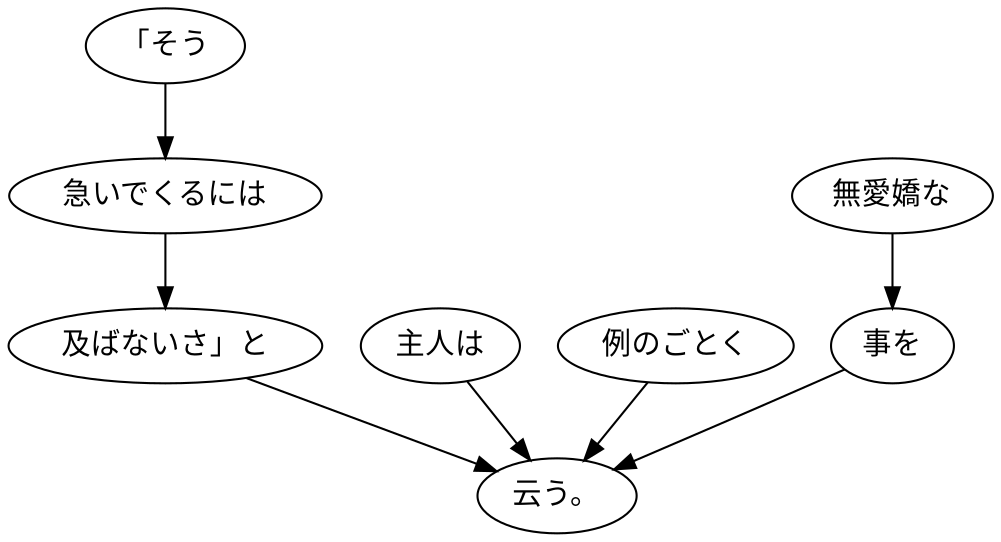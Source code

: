 digraph graph7688 {
	node0 [label="「そう"];
	node1 [label="急いでくるには"];
	node2 [label="及ばないさ」と"];
	node3 [label="主人は"];
	node4 [label="例のごとく"];
	node5 [label="無愛嬌な"];
	node6 [label="事を"];
	node7 [label="云う。"];
	node0 -> node1;
	node1 -> node2;
	node2 -> node7;
	node3 -> node7;
	node4 -> node7;
	node5 -> node6;
	node6 -> node7;
}
